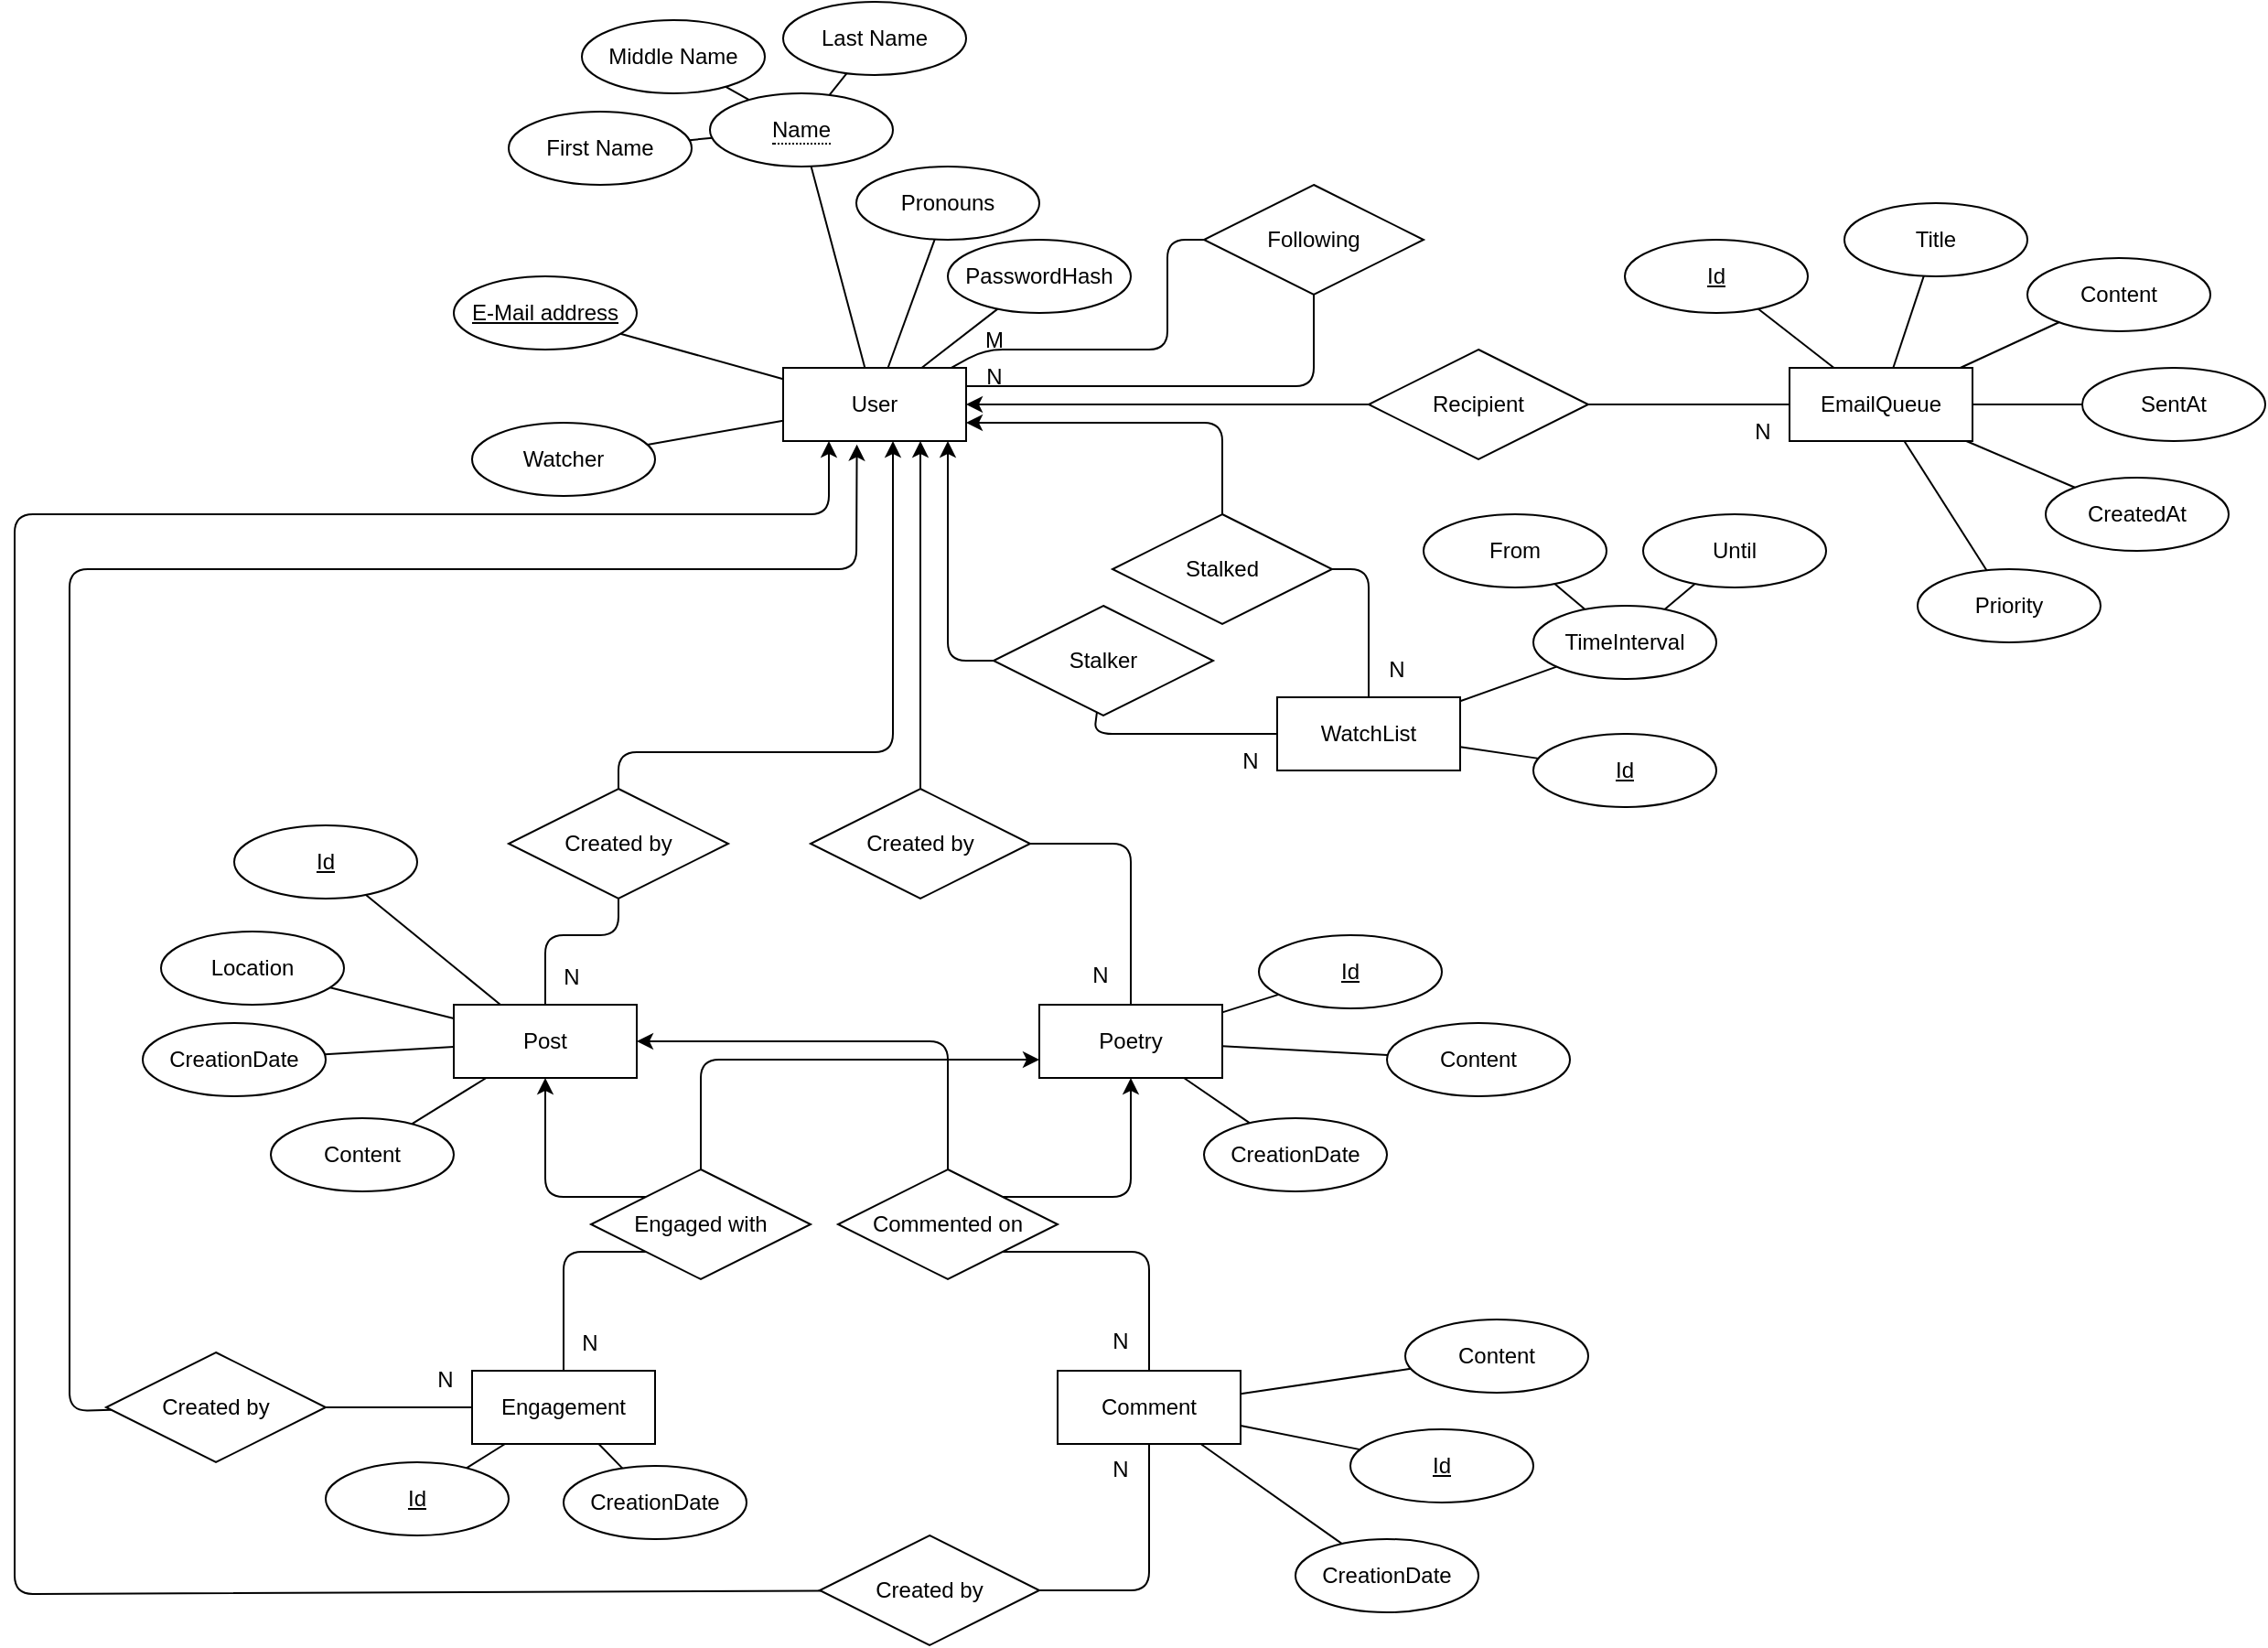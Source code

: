 <mxfile>
    <diagram id="4UgXzJSv0fykHlwGZJck" name="Page-1">
        <mxGraphModel dx="601" dy="469" grid="1" gridSize="10" guides="1" tooltips="1" connect="1" arrows="1" fold="1" page="1" pageScale="1" pageWidth="850" pageHeight="1100" background="none" math="0" shadow="0">
            <root>
                <mxCell id="0"/>
                <mxCell id="1" parent="0"/>
                <mxCell id="113" style="edgeStyle=none;html=1;fontSize=12;endArrow=none;endFill=0;exitX=0.915;exitY=0.004;exitDx=0;exitDy=0;exitPerimeter=0;startArrow=none;startFill=0;" parent="1" source="2" target="112" edge="1">
                    <mxGeometry relative="1" as="geometry">
                        <Array as="points">
                            <mxPoint x="540" y="200"/>
                            <mxPoint x="640" y="200"/>
                            <mxPoint x="640" y="140"/>
                        </Array>
                    </mxGeometry>
                </mxCell>
                <mxCell id="114" style="edgeStyle=none;html=1;exitX=1;exitY=0.25;exitDx=0;exitDy=0;fontSize=12;endArrow=none;endFill=0;entryX=0.5;entryY=1;entryDx=0;entryDy=0;" parent="1" source="2" target="112" edge="1">
                    <mxGeometry relative="1" as="geometry">
                        <mxPoint x="720" y="220.25" as="targetPoint"/>
                        <Array as="points">
                            <mxPoint x="720" y="220"/>
                        </Array>
                    </mxGeometry>
                </mxCell>
                <mxCell id="2" value="User" style="whiteSpace=wrap;html=1;align=center;fontSize=12;" parent="1" vertex="1">
                    <mxGeometry x="430" y="210" width="100" height="40" as="geometry"/>
                </mxCell>
                <mxCell id="6" style="edgeStyle=none;html=1;endArrow=none;endFill=0;fontSize=12;" parent="1" source="4" target="2" edge="1">
                    <mxGeometry relative="1" as="geometry"/>
                </mxCell>
                <mxCell id="4" value="E-Mail address" style="ellipse;whiteSpace=wrap;html=1;align=center;fontSize=12;fontStyle=4" parent="1" vertex="1">
                    <mxGeometry x="250" y="160" width="100" height="40" as="geometry"/>
                </mxCell>
                <mxCell id="8" style="edgeStyle=none;html=1;endArrow=none;endFill=0;fontSize=12;" parent="1" source="7" target="2" edge="1">
                    <mxGeometry relative="1" as="geometry"/>
                </mxCell>
                <mxCell id="12" style="edgeStyle=none;html=1;endArrow=none;endFill=0;fontSize=12;" parent="1" source="7" target="9" edge="1">
                    <mxGeometry relative="1" as="geometry"/>
                </mxCell>
                <mxCell id="13" style="edgeStyle=none;html=1;endArrow=none;endFill=0;fontSize=12;" parent="1" source="7" target="10" edge="1">
                    <mxGeometry relative="1" as="geometry"/>
                </mxCell>
                <mxCell id="14" style="edgeStyle=none;html=1;endArrow=none;endFill=0;fontSize=12;" parent="1" source="7" target="11" edge="1">
                    <mxGeometry relative="1" as="geometry"/>
                </mxCell>
                <mxCell id="7" value="&lt;span style=&quot;border-bottom: 1px dotted; font-size: 12px;&quot;&gt;Name&lt;/span&gt;" style="ellipse;whiteSpace=wrap;html=1;align=center;fontStyle=0;fontSize=12;" parent="1" vertex="1">
                    <mxGeometry x="390" y="60" width="100" height="40" as="geometry"/>
                </mxCell>
                <mxCell id="9" value="First Name" style="ellipse;whiteSpace=wrap;html=1;align=center;fontSize=12;" parent="1" vertex="1">
                    <mxGeometry x="280" y="70" width="100" height="40" as="geometry"/>
                </mxCell>
                <mxCell id="10" value="Middle Name" style="ellipse;whiteSpace=wrap;html=1;align=center;fontSize=12;" parent="1" vertex="1">
                    <mxGeometry x="320" y="20" width="100" height="40" as="geometry"/>
                </mxCell>
                <mxCell id="11" value="Last Name" style="ellipse;whiteSpace=wrap;html=1;align=center;fontSize=12;" parent="1" vertex="1">
                    <mxGeometry x="430" y="10" width="100" height="40" as="geometry"/>
                </mxCell>
                <mxCell id="17" style="edgeStyle=none;html=1;fontSize=12;endArrow=none;endFill=0;" parent="1" source="16" target="2" edge="1">
                    <mxGeometry relative="1" as="geometry"/>
                </mxCell>
                <mxCell id="16" value="Pronouns" style="ellipse;whiteSpace=wrap;html=1;align=center;fontSize=12;" parent="1" vertex="1">
                    <mxGeometry x="470" y="100" width="100" height="40" as="geometry"/>
                </mxCell>
                <mxCell id="82" value="" style="edgeStyle=none;html=1;fontSize=12;endArrow=none;endFill=0;" parent="1" source="18" target="81" edge="1">
                    <mxGeometry relative="1" as="geometry"/>
                </mxCell>
                <mxCell id="93" style="edgeStyle=none;html=1;fontSize=12;endArrow=none;endFill=0;" parent="1" source="18" target="92" edge="1">
                    <mxGeometry relative="1" as="geometry">
                        <Array as="points">
                            <mxPoint x="300" y="520"/>
                            <mxPoint x="340" y="520"/>
                        </Array>
                    </mxGeometry>
                </mxCell>
                <mxCell id="18" value="Post" style="whiteSpace=wrap;html=1;align=center;fontSize=12;" parent="1" vertex="1">
                    <mxGeometry x="250" y="558" width="100" height="40" as="geometry"/>
                </mxCell>
                <mxCell id="35" style="edgeStyle=none;html=1;fontSize=12;endArrow=none;endFill=0;" parent="1" source="19" target="31" edge="1">
                    <mxGeometry relative="1" as="geometry"/>
                </mxCell>
                <mxCell id="19" value="Poetry" style="whiteSpace=wrap;html=1;align=center;fontSize=12;" parent="1" vertex="1">
                    <mxGeometry x="570" y="558" width="100" height="40" as="geometry"/>
                </mxCell>
                <mxCell id="24" style="edgeStyle=none;html=1;fontSize=12;endArrow=none;endFill=0;" parent="1" source="20" target="23" edge="1">
                    <mxGeometry relative="1" as="geometry"/>
                </mxCell>
                <mxCell id="29" style="edgeStyle=none;html=1;fontSize=12;endArrow=none;endFill=0;" parent="1" source="20" target="27" edge="1">
                    <mxGeometry relative="1" as="geometry"/>
                </mxCell>
                <mxCell id="30" style="edgeStyle=none;html=1;fontSize=12;endArrow=none;endFill=0;" parent="1" source="20" target="28" edge="1">
                    <mxGeometry relative="1" as="geometry"/>
                </mxCell>
                <mxCell id="20" value="EmailQueue" style="whiteSpace=wrap;html=1;align=center;fontSize=12;" parent="1" vertex="1">
                    <mxGeometry x="980" y="210" width="100" height="40" as="geometry"/>
                </mxCell>
                <mxCell id="25" style="edgeStyle=none;html=1;fontSize=12;endArrow=none;endFill=0;" parent="1" source="22" target="20" edge="1">
                    <mxGeometry relative="1" as="geometry"/>
                </mxCell>
                <mxCell id="26" style="edgeStyle=none;html=1;fontSize=12;endArrow=classic;endFill=1;" parent="1" source="22" target="2" edge="1">
                    <mxGeometry relative="1" as="geometry"/>
                </mxCell>
                <mxCell id="22" value="Recipient" style="shape=rhombus;perimeter=rhombusPerimeter;whiteSpace=wrap;html=1;align=center;fontSize=12;" parent="1" vertex="1">
                    <mxGeometry x="750" y="200" width="120" height="60" as="geometry"/>
                </mxCell>
                <mxCell id="23" value="Id" style="ellipse;whiteSpace=wrap;html=1;align=center;fontStyle=4;fontSize=12;" parent="1" vertex="1">
                    <mxGeometry x="890" y="140" width="100" height="40" as="geometry"/>
                </mxCell>
                <mxCell id="27" value="Title" style="ellipse;whiteSpace=wrap;html=1;align=center;fontSize=12;" parent="1" vertex="1">
                    <mxGeometry x="1010" y="120" width="100" height="40" as="geometry"/>
                </mxCell>
                <mxCell id="28" value="Content" style="ellipse;whiteSpace=wrap;html=1;align=center;fontSize=12;" parent="1" vertex="1">
                    <mxGeometry x="1110" y="150" width="100" height="40" as="geometry"/>
                </mxCell>
                <mxCell id="31" value="Id" style="ellipse;whiteSpace=wrap;html=1;align=center;fontStyle=4;fontSize=12;" parent="1" vertex="1">
                    <mxGeometry x="690" y="520" width="100" height="40" as="geometry"/>
                </mxCell>
                <mxCell id="33" style="edgeStyle=none;html=1;fontSize=12;endArrow=none;endFill=0;" parent="1" source="32" target="18" edge="1">
                    <mxGeometry relative="1" as="geometry"/>
                </mxCell>
                <mxCell id="32" value="Id" style="ellipse;whiteSpace=wrap;html=1;align=center;fontStyle=4;fontSize=12;" parent="1" vertex="1">
                    <mxGeometry x="130" y="460" width="100" height="40" as="geometry"/>
                </mxCell>
                <mxCell id="48" style="edgeStyle=none;html=1;fontSize=12;endArrow=none;endFill=0;" parent="1" source="37" target="47" edge="1">
                    <mxGeometry relative="1" as="geometry"/>
                </mxCell>
                <mxCell id="116" style="edgeStyle=none;html=1;fontSize=12;endArrow=none;endFill=0;entryX=0;entryY=1;entryDx=0;entryDy=0;" parent="1" source="37" target="115" edge="1">
                    <mxGeometry relative="1" as="geometry">
                        <Array as="points">
                            <mxPoint x="310" y="693"/>
                        </Array>
                    </mxGeometry>
                </mxCell>
                <mxCell id="37" value="Engagement" style="whiteSpace=wrap;html=1;align=center;fontSize=12;" parent="1" vertex="1">
                    <mxGeometry x="260" y="758" width="100" height="40" as="geometry"/>
                </mxCell>
                <mxCell id="41" style="edgeStyle=none;html=1;fontSize=12;endArrow=none;endFill=0;entryX=1;entryY=1;entryDx=0;entryDy=0;" parent="1" source="38" target="39" edge="1">
                    <mxGeometry relative="1" as="geometry">
                        <Array as="points">
                            <mxPoint x="630" y="693"/>
                        </Array>
                    </mxGeometry>
                </mxCell>
                <mxCell id="52" style="edgeStyle=none;html=1;entryX=1;entryY=0.5;entryDx=0;entryDy=0;fontSize=12;endArrow=none;endFill=0;" parent="1" source="38" target="51" edge="1">
                    <mxGeometry relative="1" as="geometry">
                        <Array as="points">
                            <mxPoint x="630" y="878"/>
                        </Array>
                    </mxGeometry>
                </mxCell>
                <mxCell id="38" value="Comment" style="whiteSpace=wrap;html=1;align=center;fontSize=12;" parent="1" vertex="1">
                    <mxGeometry x="580" y="758" width="100" height="40" as="geometry"/>
                </mxCell>
                <mxCell id="43" style="edgeStyle=none;html=1;fontSize=12;endArrow=classic;endFill=1;exitX=0.5;exitY=0;exitDx=0;exitDy=0;" parent="1" source="39" target="18" edge="1">
                    <mxGeometry relative="1" as="geometry">
                        <Array as="points">
                            <mxPoint x="520" y="578"/>
                        </Array>
                    </mxGeometry>
                </mxCell>
                <mxCell id="44" style="edgeStyle=none;html=1;fontSize=12;endArrow=classic;endFill=1;exitX=1;exitY=0;exitDx=0;exitDy=0;" parent="1" source="39" target="19" edge="1">
                    <mxGeometry relative="1" as="geometry">
                        <Array as="points">
                            <mxPoint x="620" y="663"/>
                        </Array>
                    </mxGeometry>
                </mxCell>
                <mxCell id="39" value="Commented on" style="shape=rhombus;perimeter=rhombusPerimeter;whiteSpace=wrap;html=1;align=center;fontSize=12;" parent="1" vertex="1">
                    <mxGeometry x="460" y="648" width="120" height="60" as="geometry"/>
                </mxCell>
                <mxCell id="49" style="edgeStyle=none;html=1;fontSize=12;endArrow=classic;endFill=1;entryX=0.403;entryY=1.046;entryDx=0;entryDy=0;entryPerimeter=0;" parent="1" source="47" target="2" edge="1">
                    <mxGeometry relative="1" as="geometry">
                        <Array as="points">
                            <mxPoint x="40" y="780"/>
                            <mxPoint x="40" y="320"/>
                            <mxPoint x="470" y="320"/>
                        </Array>
                    </mxGeometry>
                </mxCell>
                <mxCell id="47" value="Created by" style="shape=rhombus;perimeter=rhombusPerimeter;whiteSpace=wrap;html=1;align=center;fontSize=12;" parent="1" vertex="1">
                    <mxGeometry x="60" y="748" width="120" height="60" as="geometry"/>
                </mxCell>
                <mxCell id="53" style="edgeStyle=none;html=1;fontSize=12;endArrow=classic;endFill=1;entryX=0.25;entryY=1;entryDx=0;entryDy=0;startArrow=none;startFill=0;" parent="1" source="51" target="2" edge="1">
                    <mxGeometry relative="1" as="geometry">
                        <mxPoint x="510" y="310" as="targetPoint"/>
                        <Array as="points">
                            <mxPoint x="10" y="880"/>
                            <mxPoint x="10" y="290"/>
                            <mxPoint x="455" y="290"/>
                        </Array>
                    </mxGeometry>
                </mxCell>
                <mxCell id="51" value="Created by" style="shape=rhombus;perimeter=rhombusPerimeter;whiteSpace=wrap;html=1;align=center;fontSize=12;" parent="1" vertex="1">
                    <mxGeometry x="450" y="848" width="120" height="60" as="geometry"/>
                </mxCell>
                <mxCell id="55" value="" style="edgeStyle=none;html=1;fontSize=12;endArrow=none;endFill=0;" parent="1" source="54" target="38" edge="1">
                    <mxGeometry relative="1" as="geometry"/>
                </mxCell>
                <mxCell id="54" value="Id" style="ellipse;whiteSpace=wrap;html=1;align=center;fontStyle=4;fontSize=12;" parent="1" vertex="1">
                    <mxGeometry x="740" y="790" width="100" height="40" as="geometry"/>
                </mxCell>
                <mxCell id="58" style="edgeStyle=none;html=1;fontSize=12;endArrow=none;endFill=0;" parent="1" source="56" target="57" edge="1">
                    <mxGeometry relative="1" as="geometry">
                        <Array as="points">
                            <mxPoint x="750" y="320"/>
                        </Array>
                    </mxGeometry>
                </mxCell>
                <mxCell id="68" value="" style="edgeStyle=none;html=1;fontSize=12;endArrow=none;endFill=0;" parent="1" source="56" target="67" edge="1">
                    <mxGeometry relative="1" as="geometry"/>
                </mxCell>
                <mxCell id="56" value="WatchList" style="whiteSpace=wrap;html=1;align=center;fontSize=12;" parent="1" vertex="1">
                    <mxGeometry x="700" y="390" width="100" height="40" as="geometry"/>
                </mxCell>
                <mxCell id="59" style="edgeStyle=none;html=1;fontSize=12;endArrow=classic;endFill=1;entryX=1;entryY=0.75;entryDx=0;entryDy=0;entryPerimeter=0;" parent="1" source="57" target="2" edge="1">
                    <mxGeometry relative="1" as="geometry">
                        <Array as="points">
                            <mxPoint x="670" y="240"/>
                        </Array>
                    </mxGeometry>
                </mxCell>
                <mxCell id="57" value="Stalked" style="shape=rhombus;perimeter=rhombusPerimeter;whiteSpace=wrap;html=1;align=center;fontSize=12;" parent="1" vertex="1">
                    <mxGeometry x="610" y="290" width="120" height="60" as="geometry"/>
                </mxCell>
                <mxCell id="62" style="edgeStyle=none;html=1;fontSize=12;endArrow=none;endFill=0;" parent="1" source="60" target="56" edge="1">
                    <mxGeometry relative="1" as="geometry">
                        <Array as="points">
                            <mxPoint x="600" y="410"/>
                        </Array>
                    </mxGeometry>
                </mxCell>
                <mxCell id="64" style="edgeStyle=none;html=1;fontSize=12;endArrow=classic;endFill=1;" parent="1" source="60" edge="1">
                    <mxGeometry relative="1" as="geometry">
                        <mxPoint x="520" y="250" as="targetPoint"/>
                        <Array as="points">
                            <mxPoint x="520" y="370"/>
                        </Array>
                    </mxGeometry>
                </mxCell>
                <mxCell id="60" value="Stalker" style="shape=rhombus;perimeter=rhombusPerimeter;whiteSpace=wrap;html=1;align=center;fontSize=12;" parent="1" vertex="1">
                    <mxGeometry x="545" y="340" width="120" height="60" as="geometry"/>
                </mxCell>
                <mxCell id="61" value="Id" style="ellipse;whiteSpace=wrap;html=1;align=center;fontStyle=4;fontSize=12;" parent="1" vertex="1">
                    <mxGeometry x="180" y="808" width="100" height="40" as="geometry"/>
                </mxCell>
                <mxCell id="63" style="edgeStyle=none;html=1;fontSize=12;endArrow=none;endFill=0;" parent="1" source="37" target="61" edge="1">
                    <mxGeometry relative="1" as="geometry">
                        <mxPoint x="678" y="568" as="sourcePoint"/>
                        <mxPoint x="715.373" y="552.428" as="targetPoint"/>
                    </mxGeometry>
                </mxCell>
                <mxCell id="71" value="" style="edgeStyle=none;html=1;fontSize=12;endArrow=none;endFill=0;" parent="1" source="67" target="69" edge="1">
                    <mxGeometry relative="1" as="geometry"/>
                </mxCell>
                <mxCell id="72" style="edgeStyle=none;html=1;fontSize=12;endArrow=none;endFill=0;" parent="1" source="67" target="70" edge="1">
                    <mxGeometry relative="1" as="geometry"/>
                </mxCell>
                <mxCell id="67" value="TimeInterval" style="ellipse;whiteSpace=wrap;html=1;align=center;fontSize=12;" parent="1" vertex="1">
                    <mxGeometry x="840" y="340" width="100" height="40" as="geometry"/>
                </mxCell>
                <mxCell id="69" value="From" style="ellipse;whiteSpace=wrap;html=1;align=center;fontSize=12;" parent="1" vertex="1">
                    <mxGeometry x="780" y="290" width="100" height="40" as="geometry"/>
                </mxCell>
                <mxCell id="70" value="Until" style="ellipse;whiteSpace=wrap;html=1;align=center;fontSize=12;" parent="1" vertex="1">
                    <mxGeometry x="900" y="290" width="100" height="40" as="geometry"/>
                </mxCell>
                <mxCell id="74" value="" style="edgeStyle=none;html=1;fontSize=12;endArrow=none;endFill=0;" parent="1" source="73" target="56" edge="1">
                    <mxGeometry relative="1" as="geometry"/>
                </mxCell>
                <mxCell id="73" value="Id" style="ellipse;whiteSpace=wrap;html=1;align=center;fontStyle=4;fontSize=12;" parent="1" vertex="1">
                    <mxGeometry x="840" y="410" width="100" height="40" as="geometry"/>
                </mxCell>
                <mxCell id="77" style="edgeStyle=none;html=1;endArrow=none;endFill=0;fontSize=12;" parent="1" source="75" target="2" edge="1">
                    <mxGeometry relative="1" as="geometry"/>
                </mxCell>
                <mxCell id="75" value="Watcher" style="ellipse;whiteSpace=wrap;html=1;align=center;fontSize=12;" parent="1" vertex="1">
                    <mxGeometry x="260" y="240" width="100" height="40" as="geometry"/>
                </mxCell>
                <mxCell id="86" style="edgeStyle=none;html=1;endArrow=none;endFill=0;fontSize=12;" parent="1" source="78" target="19" edge="1">
                    <mxGeometry relative="1" as="geometry"/>
                </mxCell>
                <mxCell id="78" value="Content" style="ellipse;whiteSpace=wrap;html=1;align=center;fontSize=12;" parent="1" vertex="1">
                    <mxGeometry x="760" y="568" width="100" height="40" as="geometry"/>
                </mxCell>
                <mxCell id="80" value="" style="edgeStyle=none;html=1;fontSize=12;endArrow=none;endFill=0;" parent="1" source="79" target="18" edge="1">
                    <mxGeometry relative="1" as="geometry"/>
                </mxCell>
                <mxCell id="79" value="Location" style="ellipse;whiteSpace=wrap;html=1;align=center;fontSize=12;" parent="1" vertex="1">
                    <mxGeometry x="90" y="518" width="100" height="40" as="geometry"/>
                </mxCell>
                <mxCell id="81" value="CreationDate" style="ellipse;whiteSpace=wrap;html=1;align=center;fontSize=12;" parent="1" vertex="1">
                    <mxGeometry x="80" y="568" width="100" height="40" as="geometry"/>
                </mxCell>
                <mxCell id="85" style="edgeStyle=none;html=1;fontSize=12;endArrow=none;endFill=0;" parent="1" source="83" target="18" edge="1">
                    <mxGeometry relative="1" as="geometry"/>
                </mxCell>
                <mxCell id="83" value="Content" style="ellipse;whiteSpace=wrap;html=1;align=center;fontSize=12;" parent="1" vertex="1">
                    <mxGeometry x="150" y="620" width="100" height="40" as="geometry"/>
                </mxCell>
                <mxCell id="88" style="edgeStyle=none;html=1;endArrow=none;endFill=0;" parent="1" source="87" target="19" edge="1">
                    <mxGeometry relative="1" as="geometry"/>
                </mxCell>
                <mxCell id="87" value="CreationDate" style="ellipse;whiteSpace=wrap;html=1;align=center;fontSize=12;" parent="1" vertex="1">
                    <mxGeometry x="660" y="620" width="100" height="40" as="geometry"/>
                </mxCell>
                <mxCell id="90" style="edgeStyle=none;html=1;endArrow=none;endFill=0;" parent="1" source="89" target="19" edge="1">
                    <mxGeometry relative="1" as="geometry">
                        <Array as="points">
                            <mxPoint x="620" y="470"/>
                        </Array>
                    </mxGeometry>
                </mxCell>
                <mxCell id="91" style="edgeStyle=none;html=1;endArrow=classic;endFill=1;entryX=0.75;entryY=1;entryDx=0;entryDy=0;" parent="1" source="89" target="2" edge="1">
                    <mxGeometry relative="1" as="geometry"/>
                </mxCell>
                <mxCell id="89" value="Created by" style="shape=rhombus;perimeter=rhombusPerimeter;whiteSpace=wrap;html=1;align=center;fontSize=12;" parent="1" vertex="1">
                    <mxGeometry x="445" y="440" width="120" height="60" as="geometry"/>
                </mxCell>
                <mxCell id="94" style="edgeStyle=none;html=1;fontSize=12;endArrow=classic;endFill=1;startArrow=none;" parent="1" edge="1">
                    <mxGeometry relative="1" as="geometry">
                        <mxPoint x="370" y="250" as="targetPoint"/>
                        <Array as="points"/>
                    </mxGeometry>
                </mxCell>
                <mxCell id="92" value="Created by" style="shape=rhombus;perimeter=rhombusPerimeter;whiteSpace=wrap;html=1;align=center;fontSize=12;" parent="1" vertex="1">
                    <mxGeometry x="280" y="440" width="120" height="60" as="geometry"/>
                </mxCell>
                <mxCell id="96" style="edgeStyle=none;html=1;endArrow=none;endFill=0;" parent="1" source="95" target="38" edge="1">
                    <mxGeometry relative="1" as="geometry"/>
                </mxCell>
                <mxCell id="95" value="CreationDate" style="ellipse;whiteSpace=wrap;html=1;align=center;fontSize=12;" parent="1" vertex="1">
                    <mxGeometry x="710" y="850" width="100" height="40" as="geometry"/>
                </mxCell>
                <mxCell id="98" style="edgeStyle=none;html=1;endArrow=none;endFill=0;" parent="1" source="97" target="38" edge="1">
                    <mxGeometry relative="1" as="geometry"/>
                </mxCell>
                <mxCell id="97" value="Content" style="ellipse;whiteSpace=wrap;html=1;align=center;fontSize=12;" parent="1" vertex="1">
                    <mxGeometry x="770" y="730" width="100" height="40" as="geometry"/>
                </mxCell>
                <mxCell id="102" style="edgeStyle=none;html=1;endArrow=none;endFill=0;" parent="1" source="101" target="37" edge="1">
                    <mxGeometry relative="1" as="geometry"/>
                </mxCell>
                <mxCell id="101" value="CreationDate" style="ellipse;whiteSpace=wrap;html=1;align=center;fontSize=12;" parent="1" vertex="1">
                    <mxGeometry x="310" y="810" width="100" height="40" as="geometry"/>
                </mxCell>
                <mxCell id="105" style="edgeStyle=none;html=1;fontSize=12;endArrow=none;endFill=0;" parent="1" source="103" target="2" edge="1">
                    <mxGeometry relative="1" as="geometry"/>
                </mxCell>
                <mxCell id="103" value="PasswordHash" style="ellipse;whiteSpace=wrap;html=1;align=center;fontSize=12;" parent="1" vertex="1">
                    <mxGeometry x="520" y="140" width="100" height="40" as="geometry"/>
                </mxCell>
                <mxCell id="107" value="" style="edgeStyle=none;html=1;fontSize=12;endArrow=none;endFill=0;" parent="1" source="106" target="20" edge="1">
                    <mxGeometry relative="1" as="geometry"/>
                </mxCell>
                <mxCell id="106" value="SentAt" style="ellipse;whiteSpace=wrap;html=1;align=center;fontSize=12;" parent="1" vertex="1">
                    <mxGeometry x="1140" y="210" width="100" height="40" as="geometry"/>
                </mxCell>
                <mxCell id="109" value="" style="edgeStyle=none;html=1;fontSize=12;endArrow=none;endFill=0;" parent="1" source="108" target="20" edge="1">
                    <mxGeometry relative="1" as="geometry"/>
                </mxCell>
                <mxCell id="108" value="CreatedAt" style="ellipse;whiteSpace=wrap;html=1;align=center;fontSize=12;" parent="1" vertex="1">
                    <mxGeometry x="1120" y="270" width="100" height="40" as="geometry"/>
                </mxCell>
                <mxCell id="111" style="edgeStyle=none;html=1;fontSize=12;endArrow=none;endFill=0;" parent="1" source="110" target="20" edge="1">
                    <mxGeometry relative="1" as="geometry"/>
                </mxCell>
                <mxCell id="110" value="Priority" style="ellipse;whiteSpace=wrap;html=1;align=center;fontSize=12;" parent="1" vertex="1">
                    <mxGeometry x="1050" y="320" width="100" height="40" as="geometry"/>
                </mxCell>
                <mxCell id="112" value="Following" style="shape=rhombus;perimeter=rhombusPerimeter;whiteSpace=wrap;html=1;align=center;fontSize=12;" parent="1" vertex="1">
                    <mxGeometry x="660" y="110" width="120" height="60" as="geometry"/>
                </mxCell>
                <mxCell id="117" style="edgeStyle=none;html=1;exitX=0;exitY=0;exitDx=0;exitDy=0;fontSize=12;endArrow=classic;endFill=1;" parent="1" source="115" target="18" edge="1">
                    <mxGeometry relative="1" as="geometry">
                        <Array as="points">
                            <mxPoint x="300" y="663"/>
                        </Array>
                    </mxGeometry>
                </mxCell>
                <mxCell id="118" style="edgeStyle=none;html=1;entryX=0;entryY=0.75;entryDx=0;entryDy=0;fontSize=12;endArrow=classic;endFill=1;" parent="1" source="115" target="19" edge="1">
                    <mxGeometry relative="1" as="geometry">
                        <Array as="points">
                            <mxPoint x="385" y="588"/>
                        </Array>
                    </mxGeometry>
                </mxCell>
                <mxCell id="115" value="Engaged with" style="shape=rhombus;perimeter=rhombusPerimeter;whiteSpace=wrap;html=1;align=center;fontSize=12;" parent="1" vertex="1">
                    <mxGeometry x="325" y="648" width="120" height="60" as="geometry"/>
                </mxCell>
                <mxCell id="124" value="" style="edgeStyle=none;html=1;fontSize=12;endArrow=classic;endFill=1;" parent="1" source="92" edge="1">
                    <mxGeometry relative="1" as="geometry">
                        <mxPoint x="490" y="250" as="targetPoint"/>
                        <Array as="points">
                            <mxPoint x="340" y="420"/>
                            <mxPoint x="490" y="420"/>
                        </Array>
                        <mxPoint x="340" y="440" as="sourcePoint"/>
                    </mxGeometry>
                </mxCell>
                <mxCell id="125" value="N" style="text;html=1;align=center;verticalAlign=middle;resizable=0;points=[];autosize=1;strokeColor=none;fillColor=none;" parent="1" vertex="1">
                    <mxGeometry x="299" y="528" width="30" height="30" as="geometry"/>
                </mxCell>
                <mxCell id="126" value="N" style="text;html=1;align=center;verticalAlign=middle;resizable=0;points=[];autosize=1;strokeColor=none;fillColor=none;" parent="1" vertex="1">
                    <mxGeometry x="588" y="527" width="30" height="30" as="geometry"/>
                </mxCell>
                <mxCell id="127" value="N" style="text;html=1;align=center;verticalAlign=middle;resizable=0;points=[];autosize=1;strokeColor=none;fillColor=none;" parent="1" vertex="1">
                    <mxGeometry x="599" y="727" width="30" height="30" as="geometry"/>
                </mxCell>
                <mxCell id="128" value="N" style="text;html=1;align=center;verticalAlign=middle;resizable=0;points=[];autosize=1;strokeColor=none;fillColor=none;" parent="1" vertex="1">
                    <mxGeometry x="309" y="728" width="30" height="30" as="geometry"/>
                </mxCell>
                <mxCell id="129" value="N" style="text;html=1;align=center;verticalAlign=middle;resizable=0;points=[];autosize=1;strokeColor=none;fillColor=none;" parent="1" vertex="1">
                    <mxGeometry x="599" y="797" width="30" height="30" as="geometry"/>
                </mxCell>
                <mxCell id="130" value="N" style="text;html=1;align=center;verticalAlign=middle;resizable=0;points=[];autosize=1;strokeColor=none;fillColor=none;" parent="1" vertex="1">
                    <mxGeometry x="230" y="748" width="30" height="30" as="geometry"/>
                </mxCell>
                <mxCell id="131" value="N" style="text;html=1;align=center;verticalAlign=middle;resizable=0;points=[];autosize=1;strokeColor=none;fillColor=none;" parent="1" vertex="1">
                    <mxGeometry x="670" y="410" width="30" height="30" as="geometry"/>
                </mxCell>
                <mxCell id="132" value="N" style="text;html=1;align=center;verticalAlign=middle;resizable=0;points=[];autosize=1;strokeColor=none;fillColor=none;" parent="1" vertex="1">
                    <mxGeometry x="750" y="360" width="30" height="30" as="geometry"/>
                </mxCell>
                <mxCell id="133" value="N" style="text;html=1;align=center;verticalAlign=middle;resizable=0;points=[];autosize=1;strokeColor=none;fillColor=none;" parent="1" vertex="1">
                    <mxGeometry x="950" y="230" width="30" height="30" as="geometry"/>
                </mxCell>
                <mxCell id="134" value="N" style="text;html=1;align=center;verticalAlign=middle;resizable=0;points=[];autosize=1;strokeColor=none;fillColor=none;" parent="1" vertex="1">
                    <mxGeometry x="530" y="200" width="30" height="30" as="geometry"/>
                </mxCell>
                <mxCell id="137" value="M" style="text;html=1;align=center;verticalAlign=middle;resizable=0;points=[];autosize=1;strokeColor=none;fillColor=none;" vertex="1" parent="1">
                    <mxGeometry x="530" y="180" width="30" height="30" as="geometry"/>
                </mxCell>
            </root>
        </mxGraphModel>
    </diagram>
</mxfile>